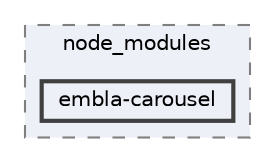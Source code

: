 digraph "C:/Users/arisc/OneDrive/Documents/GitHub/FINAL/EcoEats-Project/node_modules/embla-carousel"
{
 // LATEX_PDF_SIZE
  bgcolor="transparent";
  edge [fontname=Helvetica,fontsize=10,labelfontname=Helvetica,labelfontsize=10];
  node [fontname=Helvetica,fontsize=10,shape=box,height=0.2,width=0.4];
  compound=true
  subgraph clusterdir_5091f2b68170d33f954320199e2fed0a {
    graph [ bgcolor="#edf0f7", pencolor="grey50", label="node_modules", fontname=Helvetica,fontsize=10 style="filled,dashed", URL="dir_5091f2b68170d33f954320199e2fed0a.html",tooltip=""]
  dir_90b67cb31a9cc98a2242263af26dd1e2 [label="embla-carousel", fillcolor="#edf0f7", color="grey25", style="filled,bold", URL="dir_90b67cb31a9cc98a2242263af26dd1e2.html",tooltip=""];
  }
}
